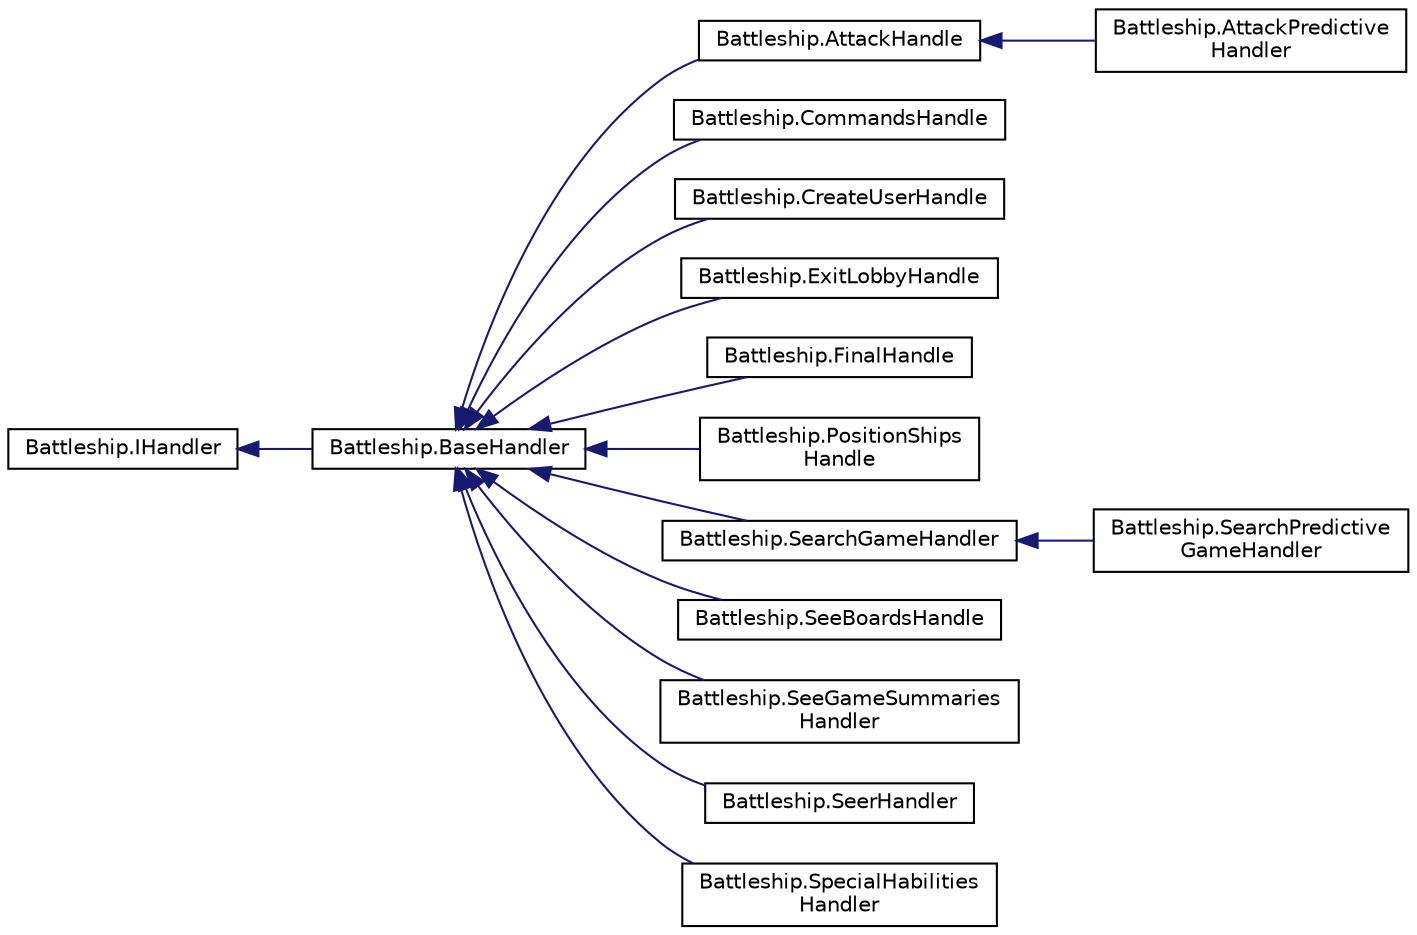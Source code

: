 digraph "Graphical Class Hierarchy"
{
 // INTERACTIVE_SVG=YES
 // LATEX_PDF_SIZE
  edge [fontname="Helvetica",fontsize="10",labelfontname="Helvetica",labelfontsize="10"];
  node [fontname="Helvetica",fontsize="10",shape=record];
  rankdir="LR";
  Node0 [label="Battleship.IHandler",height=0.2,width=0.4,color="black", fillcolor="white", style="filled",URL="$interfaceBattleship_1_1IHandler.html",tooltip="Interfaz para implementar el patrón Chain of Responsibility. En ese patrón se pasa un mensaje a travé..."];
  Node0 -> Node1 [dir="back",color="midnightblue",fontsize="10",style="solid",fontname="Helvetica"];
  Node1 [label="Battleship.BaseHandler",height=0.2,width=0.4,color="black", fillcolor="white", style="filled",URL="$classBattleship_1_1BaseHandler.html",tooltip="Clase base para implementar el patrón Chain of Responsibility. En ese patrón se pasa un mensaje a tra..."];
  Node1 -> Node2 [dir="back",color="midnightblue",fontsize="10",style="solid",fontname="Helvetica"];
  Node2 [label="Battleship.AttackHandle",height=0.2,width=0.4,color="black", fillcolor="white", style="filled",URL="$classBattleship_1_1AttackHandle.html",tooltip="Un \"handler\" del patrón Chain of Responsibility que implementa el comando \"atacar\"...."];
  Node2 -> Node3 [dir="back",color="midnightblue",fontsize="10",style="solid",fontname="Helvetica"];
  Node3 [label="Battleship.AttackPredictive\lHandler",height=0.2,width=0.4,color="black", fillcolor="white", style="filled",URL="$classBattleship_1_1AttackPredictiveHandler.html",tooltip="Un \"handler\" del patrón Chain of Responsibility que implementa el comando \"atacar p\"...."];
  Node1 -> Node4 [dir="back",color="midnightblue",fontsize="10",style="solid",fontname="Helvetica"];
  Node4 [label="Battleship.CommandsHandle",height=0.2,width=0.4,color="black", fillcolor="white", style="filled",URL="$classBattleship_1_1CommandsHandle.html",tooltip="Un \"handler\" del patrón Chain of Responsibility que implementa el comando \"comandos\"...."];
  Node1 -> Node5 [dir="back",color="midnightblue",fontsize="10",style="solid",fontname="Helvetica"];
  Node5 [label="Battleship.CreateUserHandle",height=0.2,width=0.4,color="black", fillcolor="white", style="filled",URL="$classBattleship_1_1CreateUserHandle.html",tooltip="Un \"handler\" del patrón Chain of Responsibility que implementa el comando \"crear usuario\"...."];
  Node1 -> Node6 [dir="back",color="midnightblue",fontsize="10",style="solid",fontname="Helvetica"];
  Node6 [label="Battleship.ExitLobbyHandle",height=0.2,width=0.4,color="black", fillcolor="white", style="filled",URL="$classBattleship_1_1ExitLobbyHandle.html",tooltip="Un \"handler\" del patrón Chain of Responsibility que implementa el comando \"buscar partida\"...."];
  Node1 -> Node7 [dir="back",color="midnightblue",fontsize="10",style="solid",fontname="Helvetica"];
  Node7 [label="Battleship.FinalHandle",height=0.2,width=0.4,color="black", fillcolor="white", style="filled",URL="$classBattleship_1_1FinalHandle.html",tooltip="Un \"handler\" del patrón Chain of Responsibility que se encarga de aceptar cualquier mensaje,..."];
  Node1 -> Node8 [dir="back",color="midnightblue",fontsize="10",style="solid",fontname="Helvetica"];
  Node8 [label="Battleship.PositionShips\lHandle",height=0.2,width=0.4,color="black", fillcolor="white", style="filled",URL="$classBattleship_1_1PositionShipsHandle.html",tooltip="Un \"handler\" del patrón Chain of Responsibility que implementa el comando \"posicionar barco\"...."];
  Node1 -> Node9 [dir="back",color="midnightblue",fontsize="10",style="solid",fontname="Helvetica"];
  Node9 [label="Battleship.SearchGameHandler",height=0.2,width=0.4,color="black", fillcolor="white", style="filled",URL="$classBattleship_1_1SearchGameHandler.html",tooltip="Un \"handler\" del patrón Chain of Responsibility que implementa el comando \"buscar partida\"...."];
  Node9 -> Node10 [dir="back",color="midnightblue",fontsize="10",style="solid",fontname="Helvetica"];
  Node10 [label="Battleship.SearchPredictive\lGameHandler",height=0.2,width=0.4,color="black", fillcolor="white", style="filled",URL="$classBattleship_1_1SearchPredictiveGameHandler.html",tooltip="Un \"handler\" del patrón Chain of Responsibility que implementa el comando \"buscar partida predictiva\"..."];
  Node1 -> Node11 [dir="back",color="midnightblue",fontsize="10",style="solid",fontname="Helvetica"];
  Node11 [label="Battleship.SeeBoardsHandle",height=0.2,width=0.4,color="black", fillcolor="white", style="filled",URL="$classBattleship_1_1SeeBoardsHandle.html",tooltip="Un \"handler\" del patrón Chain of Responsibility que implementa el comando \"ver tableros\"...."];
  Node1 -> Node12 [dir="back",color="midnightblue",fontsize="10",style="solid",fontname="Helvetica"];
  Node12 [label="Battleship.SeeGameSummaries\lHandler",height=0.2,width=0.4,color="black", fillcolor="white", style="filled",URL="$classBattleship_1_1SeeGameSummariesHandler.html",tooltip="Un \"handler\" del patrón Chain of Responsibility que implementa el comando \"ver partida jugada\"...."];
  Node1 -> Node13 [dir="back",color="midnightblue",fontsize="10",style="solid",fontname="Helvetica"];
  Node13 [label="Battleship.SeerHandler",height=0.2,width=0.4,color="black", fillcolor="white", style="filled",URL="$classBattleship_1_1SeerHandler.html",tooltip="Un \"handler\" del patrón Chain of Responsibility que implementa los comandos \"vidente\"...."];
  Node1 -> Node14 [dir="back",color="midnightblue",fontsize="10",style="solid",fontname="Helvetica"];
  Node14 [label="Battleship.SpecialHabilities\lHandler",height=0.2,width=0.4,color="black", fillcolor="white", style="filled",URL="$classBattleship_1_1SpecialHabilitiesHandler.html",tooltip="Un \"handler\" del patrón Chain of Responsibility que implementa los comandos \"ataque aereo\",..."];
}
